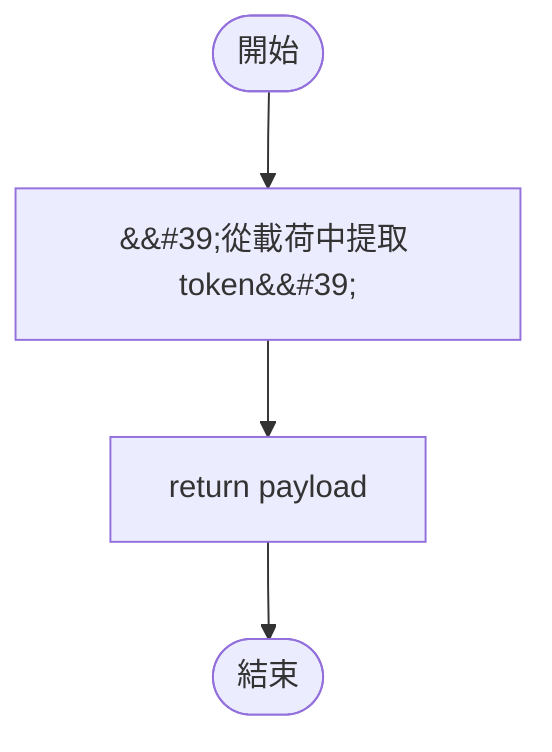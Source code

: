 flowchart TB
    n1([開始])
    n2([結束])
    n3[&amp;&#35;39;從載荷中提取 token&amp;&#35;39;]
    n4[return payload]
    n1 --> n3
    n3 --> n4
    n4 --> n2